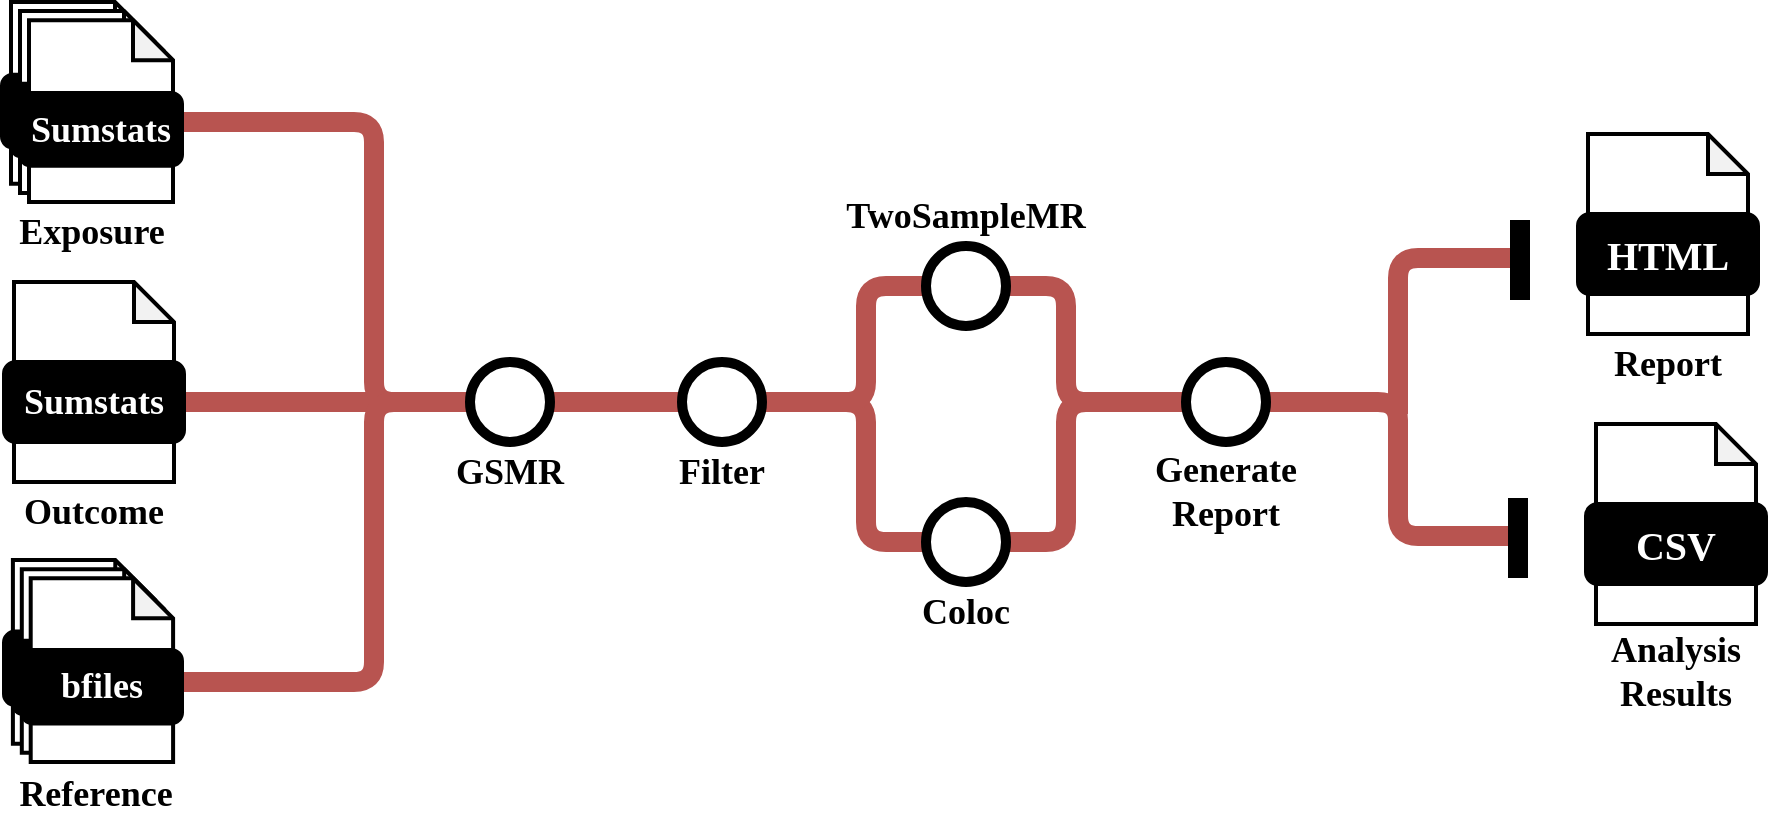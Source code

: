 <mxfile version="24.8.1">
  <diagram name="Página-1" id="0jVI6-Q2J5YCP7g-TxaG">
    <mxGraphModel dx="2074" dy="1164" grid="1" gridSize="10" guides="1" tooltips="1" connect="1" arrows="1" fold="1" page="1" pageScale="1" pageWidth="827" pageHeight="1169" math="0" shadow="0">
      <root>
        <mxCell id="0" />
        <mxCell id="1" parent="0" />
        <mxCell id="c6H3qvOc2Wh3on1caGfx-142" value="" style="endArrow=none;html=1;rounded=1;strokeWidth=10;fontSize=16;fillColor=#f8cecc;strokeColor=#b85450;" parent="1" edge="1">
          <mxGeometry width="50" height="50" relative="1" as="geometry">
            <mxPoint x="858" y="398.0" as="sourcePoint" />
            <mxPoint x="794" y="380" as="targetPoint" />
            <Array as="points">
              <mxPoint x="858" y="380" />
            </Array>
          </mxGeometry>
        </mxCell>
        <mxCell id="c6H3qvOc2Wh3on1caGfx-127" value="" style="endArrow=none;html=1;rounded=1;strokeWidth=10;entryX=0;entryY=0.5;entryDx=0;entryDy=0;fillColor=#f8cecc;strokeColor=#b85450;" parent="1" target="c6H3qvOc2Wh3on1caGfx-5" edge="1">
          <mxGeometry width="50" height="50" relative="1" as="geometry">
            <mxPoint x="250" y="380" as="sourcePoint" />
            <mxPoint x="346" y="381" as="targetPoint" />
          </mxGeometry>
        </mxCell>
        <mxCell id="c6H3qvOc2Wh3on1caGfx-136" value="" style="endArrow=none;html=1;rounded=1;strokeWidth=10;fontSize=16;fillColor=#f8cecc;strokeColor=#b85450;" parent="1" edge="1">
          <mxGeometry width="50" height="50" relative="1" as="geometry">
            <mxPoint x="346" y="410" as="sourcePoint" />
            <mxPoint x="250" y="520" as="targetPoint" />
            <Array as="points">
              <mxPoint x="346" y="520" />
            </Array>
          </mxGeometry>
        </mxCell>
        <mxCell id="c6H3qvOc2Wh3on1caGfx-132" value="" style="endArrow=none;html=1;rounded=1;strokeWidth=10;fontSize=16;fillColor=#f8cecc;strokeColor=#b85450;" parent="1" edge="1">
          <mxGeometry width="50" height="50" relative="1" as="geometry">
            <mxPoint x="346" y="340" as="sourcePoint" />
            <mxPoint x="250" y="240" as="targetPoint" />
            <Array as="points">
              <mxPoint x="346" y="240" />
            </Array>
          </mxGeometry>
        </mxCell>
        <mxCell id="c6H3qvOc2Wh3on1caGfx-20" value="" style="endArrow=none;html=1;rounded=1;strokeWidth=10;fontSize=16;entryX=1;entryY=0.5;entryDx=0;entryDy=0;exitX=0;exitY=0.5;exitDx=0;exitDy=0;fillColor=#f8cecc;strokeColor=#b85450;" parent="1" source="c6H3qvOc2Wh3on1caGfx-21" target="c6H3qvOc2Wh3on1caGfx-16" edge="1">
          <mxGeometry width="50" height="50" relative="1" as="geometry">
            <mxPoint x="764" y="412" as="sourcePoint" />
            <mxPoint x="672" y="452" as="targetPoint" />
            <Array as="points">
              <mxPoint x="692" y="380" />
              <mxPoint x="692" y="450" />
            </Array>
          </mxGeometry>
        </mxCell>
        <mxCell id="c6H3qvOc2Wh3on1caGfx-19" value="" style="endArrow=none;html=1;rounded=1;strokeWidth=10;fontSize=16;entryX=1;entryY=0.5;entryDx=0;entryDy=0;exitX=0;exitY=0.5;exitDx=0;exitDy=0;fillColor=#f8cecc;strokeColor=#b85450;" parent="1" source="c6H3qvOc2Wh3on1caGfx-21" target="c6H3qvOc2Wh3on1caGfx-15" edge="1">
          <mxGeometry width="50" height="50" relative="1" as="geometry">
            <mxPoint x="764" y="360" as="sourcePoint" />
            <mxPoint x="672" y="322" as="targetPoint" />
            <Array as="points">
              <mxPoint x="692" y="380" />
              <mxPoint x="692" y="322" />
            </Array>
          </mxGeometry>
        </mxCell>
        <mxCell id="c6H3qvOc2Wh3on1caGfx-12" value="" style="endArrow=none;html=1;rounded=1;strokeWidth=10;fontSize=16;exitX=1;exitY=0.5;exitDx=0;exitDy=0;fillColor=#f8cecc;strokeColor=#b85450;entryX=0;entryY=0.5;entryDx=0;entryDy=0;" parent="1" target="c6H3qvOc2Wh3on1caGfx-16" edge="1">
          <mxGeometry width="50" height="50" relative="1" as="geometry">
            <mxPoint x="530.0" y="380" as="sourcePoint" />
            <mxPoint x="692" y="450" as="targetPoint" />
            <Array as="points">
              <mxPoint x="592" y="380" />
              <mxPoint x="592" y="450" />
            </Array>
          </mxGeometry>
        </mxCell>
        <mxCell id="c6H3qvOc2Wh3on1caGfx-14" value="" style="endArrow=none;html=1;rounded=1;strokeWidth=10;fontSize=16;fillColor=#f8cecc;strokeColor=#b85450;entryX=0;entryY=0.5;entryDx=0;entryDy=0;exitX=1;exitY=0.5;exitDx=0;exitDy=0;" parent="1" source="c6H3qvOc2Wh3on1caGfx-5" target="c6H3qvOc2Wh3on1caGfx-15" edge="1">
          <mxGeometry width="50" height="50" relative="1" as="geometry">
            <mxPoint x="530.0" y="380" as="sourcePoint" />
            <mxPoint x="692" y="320" as="targetPoint" />
            <Array as="points">
              <mxPoint x="592" y="380" />
              <mxPoint x="592" y="322" />
            </Array>
          </mxGeometry>
        </mxCell>
        <mxCell id="c6H3qvOc2Wh3on1caGfx-1" value="" style="group" parent="1" vertex="1" connectable="0">
          <mxGeometry x="161" y="320" width="90" height="100" as="geometry" />
        </mxCell>
        <mxCell id="c6H3qvOc2Wh3on1caGfx-2" value="" style="shape=note;whiteSpace=wrap;html=1;backgroundOutline=1;darkOpacity=0.05;rounded=1;size=20;strokeWidth=2;" parent="c6H3qvOc2Wh3on1caGfx-1" vertex="1">
          <mxGeometry x="5" width="80" height="100" as="geometry" />
        </mxCell>
        <mxCell id="c6H3qvOc2Wh3on1caGfx-3" value="&lt;font size=&quot;1&quot; face=&quot;Maven Pro&quot; color=&quot;#ffffff&quot;&gt;&lt;b style=&quot;font-size: 18px;&quot;&gt;Sumstats&lt;/b&gt;&lt;/font&gt;" style="rounded=1;whiteSpace=wrap;html=1;strokeWidth=2;fillColor=#000000;" parent="c6H3qvOc2Wh3on1caGfx-1" vertex="1">
          <mxGeometry y="40" width="90" height="40" as="geometry" />
        </mxCell>
        <mxCell id="c6H3qvOc2Wh3on1caGfx-4" value="" style="endArrow=none;html=1;rounded=1;strokeWidth=10;" parent="1" edge="1">
          <mxGeometry width="50" height="50" relative="1" as="geometry">
            <mxPoint x="304" y="380" as="sourcePoint" />
            <mxPoint x="304" y="380" as="targetPoint" />
          </mxGeometry>
        </mxCell>
        <mxCell id="c6H3qvOc2Wh3on1caGfx-7" value="GSMR" style="text;html=1;align=center;verticalAlign=middle;whiteSpace=wrap;rounded=0;fontSize=18;fontStyle=1;fontFamily=Maven Pro;fontSource=https%3A%2F%2Ffonts.googleapis.com%2Fcss%3Ffamily%3DMaven%2BPro;" parent="1" vertex="1">
          <mxGeometry x="384" y="400" width="60" height="30" as="geometry" />
        </mxCell>
        <mxCell id="c6H3qvOc2Wh3on1caGfx-10" value="TwoSampleMR" style="text;html=1;align=center;verticalAlign=middle;whiteSpace=wrap;rounded=0;fontSize=18;fontStyle=1;fontFamily=Maven Pro;fontSource=https%3A%2F%2Ffonts.googleapis.com%2Fcss%3Ffamily%3DMaven%2BPro;" parent="1" vertex="1">
          <mxGeometry x="612" y="272" width="60" height="30" as="geometry" />
        </mxCell>
        <mxCell id="c6H3qvOc2Wh3on1caGfx-15" value="" style="ellipse;whiteSpace=wrap;html=1;aspect=fixed;rounded=1;rotation=0;strokeWidth=5;fillColor=#FFFFFF;strokeColor=#000000;" parent="1" vertex="1">
          <mxGeometry x="622" y="302" width="40" height="40" as="geometry" />
        </mxCell>
        <mxCell id="c6H3qvOc2Wh3on1caGfx-16" value="" style="ellipse;whiteSpace=wrap;html=1;aspect=fixed;rounded=1;rotation=0;strokeWidth=5;fillColor=#FFFFFF;strokeColor=#000000;" parent="1" vertex="1">
          <mxGeometry x="622" y="430" width="40" height="40" as="geometry" />
        </mxCell>
        <mxCell id="c6H3qvOc2Wh3on1caGfx-17" value="Coloc" style="text;html=1;align=center;verticalAlign=middle;whiteSpace=wrap;rounded=0;fontSize=18;fontStyle=1;fontFamily=Maven Pro;fontSource=https%3A%2F%2Ffonts.googleapis.com%2Fcss%3Ffamily%3DMaven%2BPro;" parent="1" vertex="1">
          <mxGeometry x="612" y="470" width="60" height="30" as="geometry" />
        </mxCell>
        <mxCell id="c6H3qvOc2Wh3on1caGfx-21" value="" style="ellipse;whiteSpace=wrap;html=1;aspect=fixed;rounded=1;rotation=0;strokeWidth=5;fillColor=#FFFFFF;strokeColor=#000000;" parent="1" vertex="1">
          <mxGeometry x="752" y="360" width="40" height="40" as="geometry" />
        </mxCell>
        <mxCell id="c6H3qvOc2Wh3on1caGfx-22" value="Generate Report" style="text;html=1;align=center;verticalAlign=middle;whiteSpace=wrap;rounded=0;fontSize=18;fontStyle=1;fontFamily=Maven Pro;fontSource=https%3A%2F%2Ffonts.googleapis.com%2Fcss%3Ffamily%3DMaven%2BPro;" parent="1" vertex="1">
          <mxGeometry x="742" y="410" width="60" height="30" as="geometry" />
        </mxCell>
        <mxCell id="c6H3qvOc2Wh3on1caGfx-25" value="" style="group" parent="1" vertex="1" connectable="0">
          <mxGeometry x="160" y="180" width="90" height="100" as="geometry" />
        </mxCell>
        <mxCell id="c6H3qvOc2Wh3on1caGfx-26" value="" style="shape=note;whiteSpace=wrap;html=1;backgroundOutline=1;darkOpacity=0.05;rounded=1;size=20;strokeWidth=2;" parent="c6H3qvOc2Wh3on1caGfx-25" vertex="1">
          <mxGeometry x="4.5" width="72" height="90.909" as="geometry" />
        </mxCell>
        <mxCell id="c6H3qvOc2Wh3on1caGfx-27" value="&lt;font data-font-src=&quot;https://fonts.googleapis.com/css?family=Maven+Pro&quot; face=&quot;Maven Pro&quot; color=&quot;#ffffff&quot;&gt;&lt;b&gt;&lt;font style=&quot;font-size: 20px;&quot;&gt;Fastq&lt;/font&gt;&lt;/b&gt;&lt;/font&gt;" style="rounded=1;whiteSpace=wrap;html=1;strokeWidth=2;fillColor=#000000;" parent="c6H3qvOc2Wh3on1caGfx-25" vertex="1">
          <mxGeometry y="36.364" width="81" height="36.364" as="geometry" />
        </mxCell>
        <mxCell id="c6H3qvOc2Wh3on1caGfx-28" value="" style="shape=note;whiteSpace=wrap;html=1;backgroundOutline=1;darkOpacity=0.05;rounded=1;size=20;strokeWidth=2;" parent="c6H3qvOc2Wh3on1caGfx-25" vertex="1">
          <mxGeometry x="9" y="4.545" width="72" height="90.909" as="geometry" />
        </mxCell>
        <mxCell id="c6H3qvOc2Wh3on1caGfx-29" value="&lt;font data-font-src=&quot;https://fonts.googleapis.com/css?family=Maven+Pro&quot; face=&quot;Maven Pro&quot; color=&quot;#ffffff&quot;&gt;&lt;b&gt;&lt;font style=&quot;font-size: 20px;&quot;&gt;Fastq&lt;/font&gt;&lt;/b&gt;&lt;/font&gt;" style="rounded=1;whiteSpace=wrap;html=1;strokeWidth=2;fillColor=#000000;" parent="c6H3qvOc2Wh3on1caGfx-25" vertex="1">
          <mxGeometry x="4.5" y="40.909" width="81" height="36.364" as="geometry" />
        </mxCell>
        <mxCell id="c6H3qvOc2Wh3on1caGfx-30" value="" style="shape=note;whiteSpace=wrap;html=1;backgroundOutline=1;darkOpacity=0.05;rounded=1;size=20;strokeWidth=2;" parent="c6H3qvOc2Wh3on1caGfx-25" vertex="1">
          <mxGeometry x="13.5" y="9.091" width="72" height="90.909" as="geometry" />
        </mxCell>
        <mxCell id="c6H3qvOc2Wh3on1caGfx-31" value="&lt;font data-font-src=&quot;https://fonts.googleapis.com/css?family=Maven+Pro&quot; face=&quot;Maven Pro&quot; color=&quot;#ffffff&quot;&gt;&lt;b&gt;&lt;font style=&quot;font-size: 18px;&quot;&gt;Sumstats&lt;/font&gt;&lt;/b&gt;&lt;/font&gt;" style="rounded=1;whiteSpace=wrap;html=1;strokeWidth=2;fillColor=#000000;" parent="c6H3qvOc2Wh3on1caGfx-25" vertex="1">
          <mxGeometry x="9" y="45.455" width="81" height="36.364" as="geometry" />
        </mxCell>
        <mxCell id="c6H3qvOc2Wh3on1caGfx-32" value="" style="group" parent="1" vertex="1" connectable="0">
          <mxGeometry x="161" y="459" width="89" height="101" as="geometry" />
        </mxCell>
        <mxCell id="c6H3qvOc2Wh3on1caGfx-33" value="" style="shape=note;whiteSpace=wrap;html=1;backgroundOutline=1;darkOpacity=0.05;rounded=1;size=20;strokeWidth=2;" parent="c6H3qvOc2Wh3on1caGfx-32" vertex="1">
          <mxGeometry x="4.45" width="71.2" height="91.818" as="geometry" />
        </mxCell>
        <mxCell id="c6H3qvOc2Wh3on1caGfx-34" value="&lt;font data-font-src=&quot;https://fonts.googleapis.com/css?family=Maven+Pro&quot; face=&quot;Maven Pro&quot; color=&quot;#ffffff&quot;&gt;&lt;b&gt;&lt;font style=&quot;font-size: 20px;&quot;&gt;Fastq&lt;/font&gt;&lt;/b&gt;&lt;/font&gt;" style="rounded=1;whiteSpace=wrap;html=1;strokeWidth=2;fillColor=#000000;" parent="c6H3qvOc2Wh3on1caGfx-32" vertex="1">
          <mxGeometry y="35.809" width="80.1" height="36.727" as="geometry" />
        </mxCell>
        <mxCell id="c6H3qvOc2Wh3on1caGfx-35" value="" style="shape=note;whiteSpace=wrap;html=1;backgroundOutline=1;darkOpacity=0.05;rounded=1;size=20;strokeWidth=2;" parent="c6H3qvOc2Wh3on1caGfx-32" vertex="1">
          <mxGeometry x="8.9" y="4.591" width="71.2" height="91.818" as="geometry" />
        </mxCell>
        <mxCell id="c6H3qvOc2Wh3on1caGfx-36" value="&lt;font data-font-src=&quot;https://fonts.googleapis.com/css?family=Maven+Pro&quot; face=&quot;Maven Pro&quot; color=&quot;#ffffff&quot;&gt;&lt;b&gt;&lt;font style=&quot;font-size: 20px;&quot;&gt;Fastq&lt;/font&gt;&lt;/b&gt;&lt;/font&gt;" style="rounded=1;whiteSpace=wrap;html=1;strokeWidth=2;fillColor=#000000;" parent="c6H3qvOc2Wh3on1caGfx-32" vertex="1">
          <mxGeometry x="4.45" y="40.4" width="80.1" height="36.727" as="geometry" />
        </mxCell>
        <mxCell id="c6H3qvOc2Wh3on1caGfx-37" value="" style="shape=note;whiteSpace=wrap;html=1;backgroundOutline=1;darkOpacity=0.05;rounded=1;size=20;strokeWidth=2;" parent="c6H3qvOc2Wh3on1caGfx-32" vertex="1">
          <mxGeometry x="13.35" y="9.182" width="71.2" height="91.818" as="geometry" />
        </mxCell>
        <mxCell id="c6H3qvOc2Wh3on1caGfx-38" value="&lt;font data-font-src=&quot;https://fonts.googleapis.com/css?family=Maven+Pro&quot; face=&quot;Maven Pro&quot; color=&quot;#ffffff&quot;&gt;&lt;b&gt;&lt;font style=&quot;font-size: 18px;&quot;&gt;bfiles&lt;/font&gt;&lt;/b&gt;&lt;/font&gt;" style="rounded=1;whiteSpace=wrap;html=1;strokeWidth=2;fillColor=#000000;" parent="c6H3qvOc2Wh3on1caGfx-32" vertex="1">
          <mxGeometry x="8.9" y="44.991" width="80.1" height="36.727" as="geometry" />
        </mxCell>
        <mxCell id="c6H3qvOc2Wh3on1caGfx-39" value="" style="group" parent="1" vertex="1" connectable="0">
          <mxGeometry x="948" y="246" width="90" height="100" as="geometry" />
        </mxCell>
        <mxCell id="c6H3qvOc2Wh3on1caGfx-40" value="" style="shape=note;whiteSpace=wrap;html=1;backgroundOutline=1;darkOpacity=0.05;rounded=1;size=20;strokeWidth=2;" parent="c6H3qvOc2Wh3on1caGfx-39" vertex="1">
          <mxGeometry x="5" width="80" height="100" as="geometry" />
        </mxCell>
        <mxCell id="c6H3qvOc2Wh3on1caGfx-41" value="&lt;font data-font-src=&quot;https://fonts.googleapis.com/css?family=Maven+Pro&quot; face=&quot;Maven Pro&quot; color=&quot;#ffffff&quot;&gt;&lt;b&gt;&lt;font style=&quot;font-size: 20px;&quot;&gt;HTML&lt;/font&gt;&lt;/b&gt;&lt;/font&gt;" style="rounded=1;whiteSpace=wrap;html=1;strokeWidth=2;fillColor=#000000;" parent="c6H3qvOc2Wh3on1caGfx-39" vertex="1">
          <mxGeometry y="40" width="90" height="40" as="geometry" />
        </mxCell>
        <mxCell id="c6H3qvOc2Wh3on1caGfx-42" value="" style="group" parent="1" vertex="1" connectable="0">
          <mxGeometry x="952" y="391" width="90" height="100" as="geometry" />
        </mxCell>
        <mxCell id="c6H3qvOc2Wh3on1caGfx-43" value="" style="shape=note;whiteSpace=wrap;html=1;backgroundOutline=1;darkOpacity=0.05;rounded=1;size=20;strokeWidth=2;" parent="c6H3qvOc2Wh3on1caGfx-42" vertex="1">
          <mxGeometry x="5" width="80" height="100" as="geometry" />
        </mxCell>
        <mxCell id="c6H3qvOc2Wh3on1caGfx-44" value="&lt;font data-font-src=&quot;https://fonts.googleapis.com/css?family=Maven+Pro&quot; face=&quot;Maven Pro&quot; color=&quot;#ffffff&quot;&gt;&lt;b&gt;&lt;font style=&quot;font-size: 20px;&quot;&gt;CSV&lt;/font&gt;&lt;/b&gt;&lt;/font&gt;" style="rounded=1;whiteSpace=wrap;html=1;strokeWidth=2;fillColor=#000000;" parent="c6H3qvOc2Wh3on1caGfx-42" vertex="1">
          <mxGeometry y="40" width="90" height="40" as="geometry" />
        </mxCell>
        <mxCell id="c6H3qvOc2Wh3on1caGfx-45" value="Exposure" style="text;html=1;align=center;verticalAlign=middle;whiteSpace=wrap;rounded=0;fontSize=18;fontStyle=1;fontFamily=Maven Pro;fontSource=https%3A%2F%2Ffonts.googleapis.com%2Fcss%3Ffamily%3DMaven%2BPro;" parent="1" vertex="1">
          <mxGeometry x="175" y="280" width="60" height="30" as="geometry" />
        </mxCell>
        <mxCell id="c6H3qvOc2Wh3on1caGfx-46" value="Reference" style="text;html=1;align=center;verticalAlign=middle;whiteSpace=wrap;rounded=0;fontSize=18;fontStyle=1;fontFamily=Maven Pro;fontSource=https%3A%2F%2Ffonts.googleapis.com%2Fcss%3Ffamily%3DMaven%2BPro;" parent="1" vertex="1">
          <mxGeometry x="177" y="561" width="60" height="30" as="geometry" />
        </mxCell>
        <mxCell id="c6H3qvOc2Wh3on1caGfx-47" value="Outcome" style="text;html=1;align=center;verticalAlign=middle;whiteSpace=wrap;rounded=0;fontSize=18;fontStyle=1;fontFamily=Maven Pro;fontSource=https%3A%2F%2Ffonts.googleapis.com%2Fcss%3Ffamily%3DMaven%2BPro;" parent="1" vertex="1">
          <mxGeometry x="176" y="420" width="60" height="30" as="geometry" />
        </mxCell>
        <mxCell id="c6H3qvOc2Wh3on1caGfx-48" value="Report" style="text;html=1;align=center;verticalAlign=middle;whiteSpace=wrap;rounded=0;fontSize=18;fontStyle=1;fontFamily=Maven Pro;fontSource=https%3A%2F%2Ffonts.googleapis.com%2Fcss%3Ffamily%3DMaven%2BPro;" parent="1" vertex="1">
          <mxGeometry x="963" y="346" width="60" height="30" as="geometry" />
        </mxCell>
        <mxCell id="c6H3qvOc2Wh3on1caGfx-49" value="Analysis Results" style="text;html=1;align=center;verticalAlign=middle;whiteSpace=wrap;rounded=0;fontSize=18;fontStyle=1;fontFamily=Maven Pro;fontSource=https%3A%2F%2Ffonts.googleapis.com%2Fcss%3Ffamily%3DMaven%2BPro;" parent="1" vertex="1">
          <mxGeometry x="967" y="500" width="60" height="30" as="geometry" />
        </mxCell>
        <mxCell id="c6H3qvOc2Wh3on1caGfx-129" value="" style="endArrow=none;html=1;rounded=1;strokeWidth=10;fontSize=16;entryX=0;entryY=0.5;entryDx=0;entryDy=0;fillColor=#f8cecc;strokeColor=#b85450;" parent="1" target="c6H3qvOc2Wh3on1caGfx-5" edge="1">
          <mxGeometry width="50" height="50" relative="1" as="geometry">
            <mxPoint x="346" y="330" as="sourcePoint" />
            <mxPoint x="376" y="370" as="targetPoint" />
            <Array as="points">
              <mxPoint x="346" y="380" />
            </Array>
          </mxGeometry>
        </mxCell>
        <mxCell id="c6H3qvOc2Wh3on1caGfx-130" value="" style="endArrow=none;html=1;rounded=1;strokeWidth=10;fontSize=16;fillColor=#f8cecc;strokeColor=#b85450;" parent="1" target="c6H3qvOc2Wh3on1caGfx-5" edge="1">
          <mxGeometry width="50" height="50" relative="1" as="geometry">
            <mxPoint x="346" y="430" as="sourcePoint" />
            <mxPoint x="374" y="391" as="targetPoint" />
            <Array as="points">
              <mxPoint x="346" y="380" />
            </Array>
          </mxGeometry>
        </mxCell>
        <mxCell id="c6H3qvOc2Wh3on1caGfx-5" value="" style="ellipse;whiteSpace=wrap;html=1;aspect=fixed;rounded=1;rotation=0;strokeWidth=5;fillColor=#FFFFFF;strokeColor=#000000;" parent="1" vertex="1">
          <mxGeometry x="394" y="360" width="40" height="40" as="geometry" />
        </mxCell>
        <mxCell id="c6H3qvOc2Wh3on1caGfx-138" value="" style="endArrow=none;html=1;rounded=1;strokeWidth=10;fontSize=16;fillColor=#f8cecc;strokeColor=#b85450;" parent="1" edge="1">
          <mxGeometry width="50" height="50" relative="1" as="geometry">
            <mxPoint x="918" y="308" as="sourcePoint" />
            <mxPoint x="858" y="386" as="targetPoint" />
            <Array as="points">
              <mxPoint x="858" y="308" />
            </Array>
          </mxGeometry>
        </mxCell>
        <mxCell id="c6H3qvOc2Wh3on1caGfx-140" value="" style="endArrow=none;html=1;rounded=1;strokeWidth=10;fontSize=16;fillColor=#f8cecc;strokeColor=#b85450;" parent="1" edge="1">
          <mxGeometry width="50" height="50" relative="1" as="geometry">
            <mxPoint x="858" y="397" as="sourcePoint" />
            <mxPoint x="918" y="447" as="targetPoint" />
            <Array as="points">
              <mxPoint x="858" y="447" />
            </Array>
          </mxGeometry>
        </mxCell>
        <mxCell id="c6H3qvOc2Wh3on1caGfx-24" value="" style="endArrow=none;html=1;rounded=1;strokeWidth=10;strokeColor=default;" parent="1" edge="1">
          <mxGeometry width="50" height="50" relative="1" as="geometry">
            <mxPoint x="919" y="289" as="sourcePoint" />
            <mxPoint x="919" y="329" as="targetPoint" />
            <Array as="points">
              <mxPoint x="919" y="309.5" />
            </Array>
          </mxGeometry>
        </mxCell>
        <mxCell id="c6H3qvOc2Wh3on1caGfx-137" value="" style="endArrow=none;html=1;rounded=1;strokeWidth=10;strokeColor=default;" parent="1" edge="1">
          <mxGeometry width="50" height="50" relative="1" as="geometry">
            <mxPoint x="918" y="428" as="sourcePoint" />
            <mxPoint x="918" y="468" as="targetPoint" />
            <Array as="points">
              <mxPoint x="918" y="448.5" />
            </Array>
          </mxGeometry>
        </mxCell>
        <mxCell id="GATRycQ4i8ZgzDv3u5-X-19" value="Filter" style="text;html=1;align=center;verticalAlign=middle;whiteSpace=wrap;rounded=0;fontSize=18;fontStyle=1;fontFamily=Maven Pro;fontSource=https%3A%2F%2Ffonts.googleapis.com%2Fcss%3Ffamily%3DMaven%2BPro;" parent="1" vertex="1">
          <mxGeometry x="490" y="400" width="60" height="30" as="geometry" />
        </mxCell>
        <mxCell id="GATRycQ4i8ZgzDv3u5-X-20" value="" style="ellipse;whiteSpace=wrap;html=1;aspect=fixed;rounded=1;rotation=0;strokeWidth=5;fillColor=#FFFFFF;strokeColor=#000000;" parent="1" vertex="1">
          <mxGeometry x="500" y="360" width="40" height="40" as="geometry" />
        </mxCell>
      </root>
    </mxGraphModel>
  </diagram>
</mxfile>
